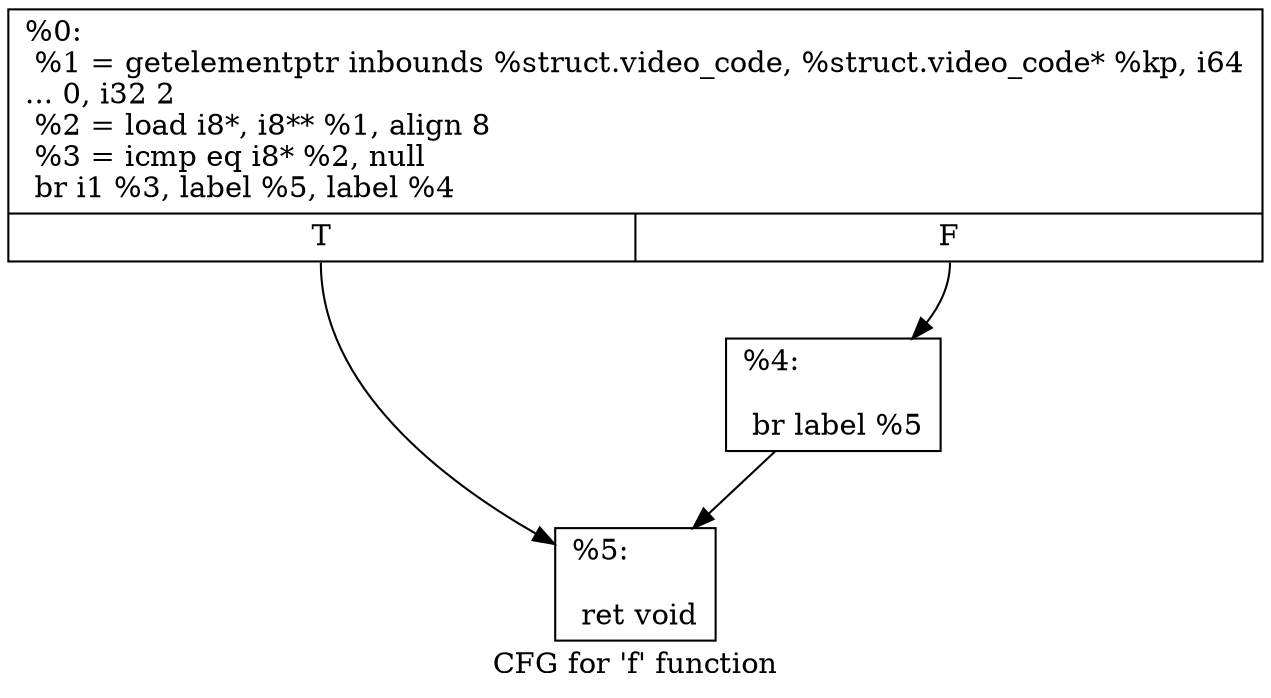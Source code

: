 digraph "CFG for 'f' function" {
	label="CFG for 'f' function";

	Node0xb7fa00 [shape=record,label="{%0:\l  %1 = getelementptr inbounds %struct.video_code, %struct.video_code* %kp, i64\l... 0, i32 2\l  %2 = load i8*, i8** %1, align 8\l  %3 = icmp eq i8* %2, null\l  br i1 %3, label %5, label %4\l|{<s0>T|<s1>F}}"];
	Node0xb7fa00:s0 -> Node0xb7faa0;
	Node0xb7fa00:s1 -> Node0xb7fa50;
	Node0xb7fa50 [shape=record,label="{%4:\l\l  br label %5\l}"];
	Node0xb7fa50 -> Node0xb7faa0;
	Node0xb7faa0 [shape=record,label="{%5:\l\l  ret void\l}"];
}
